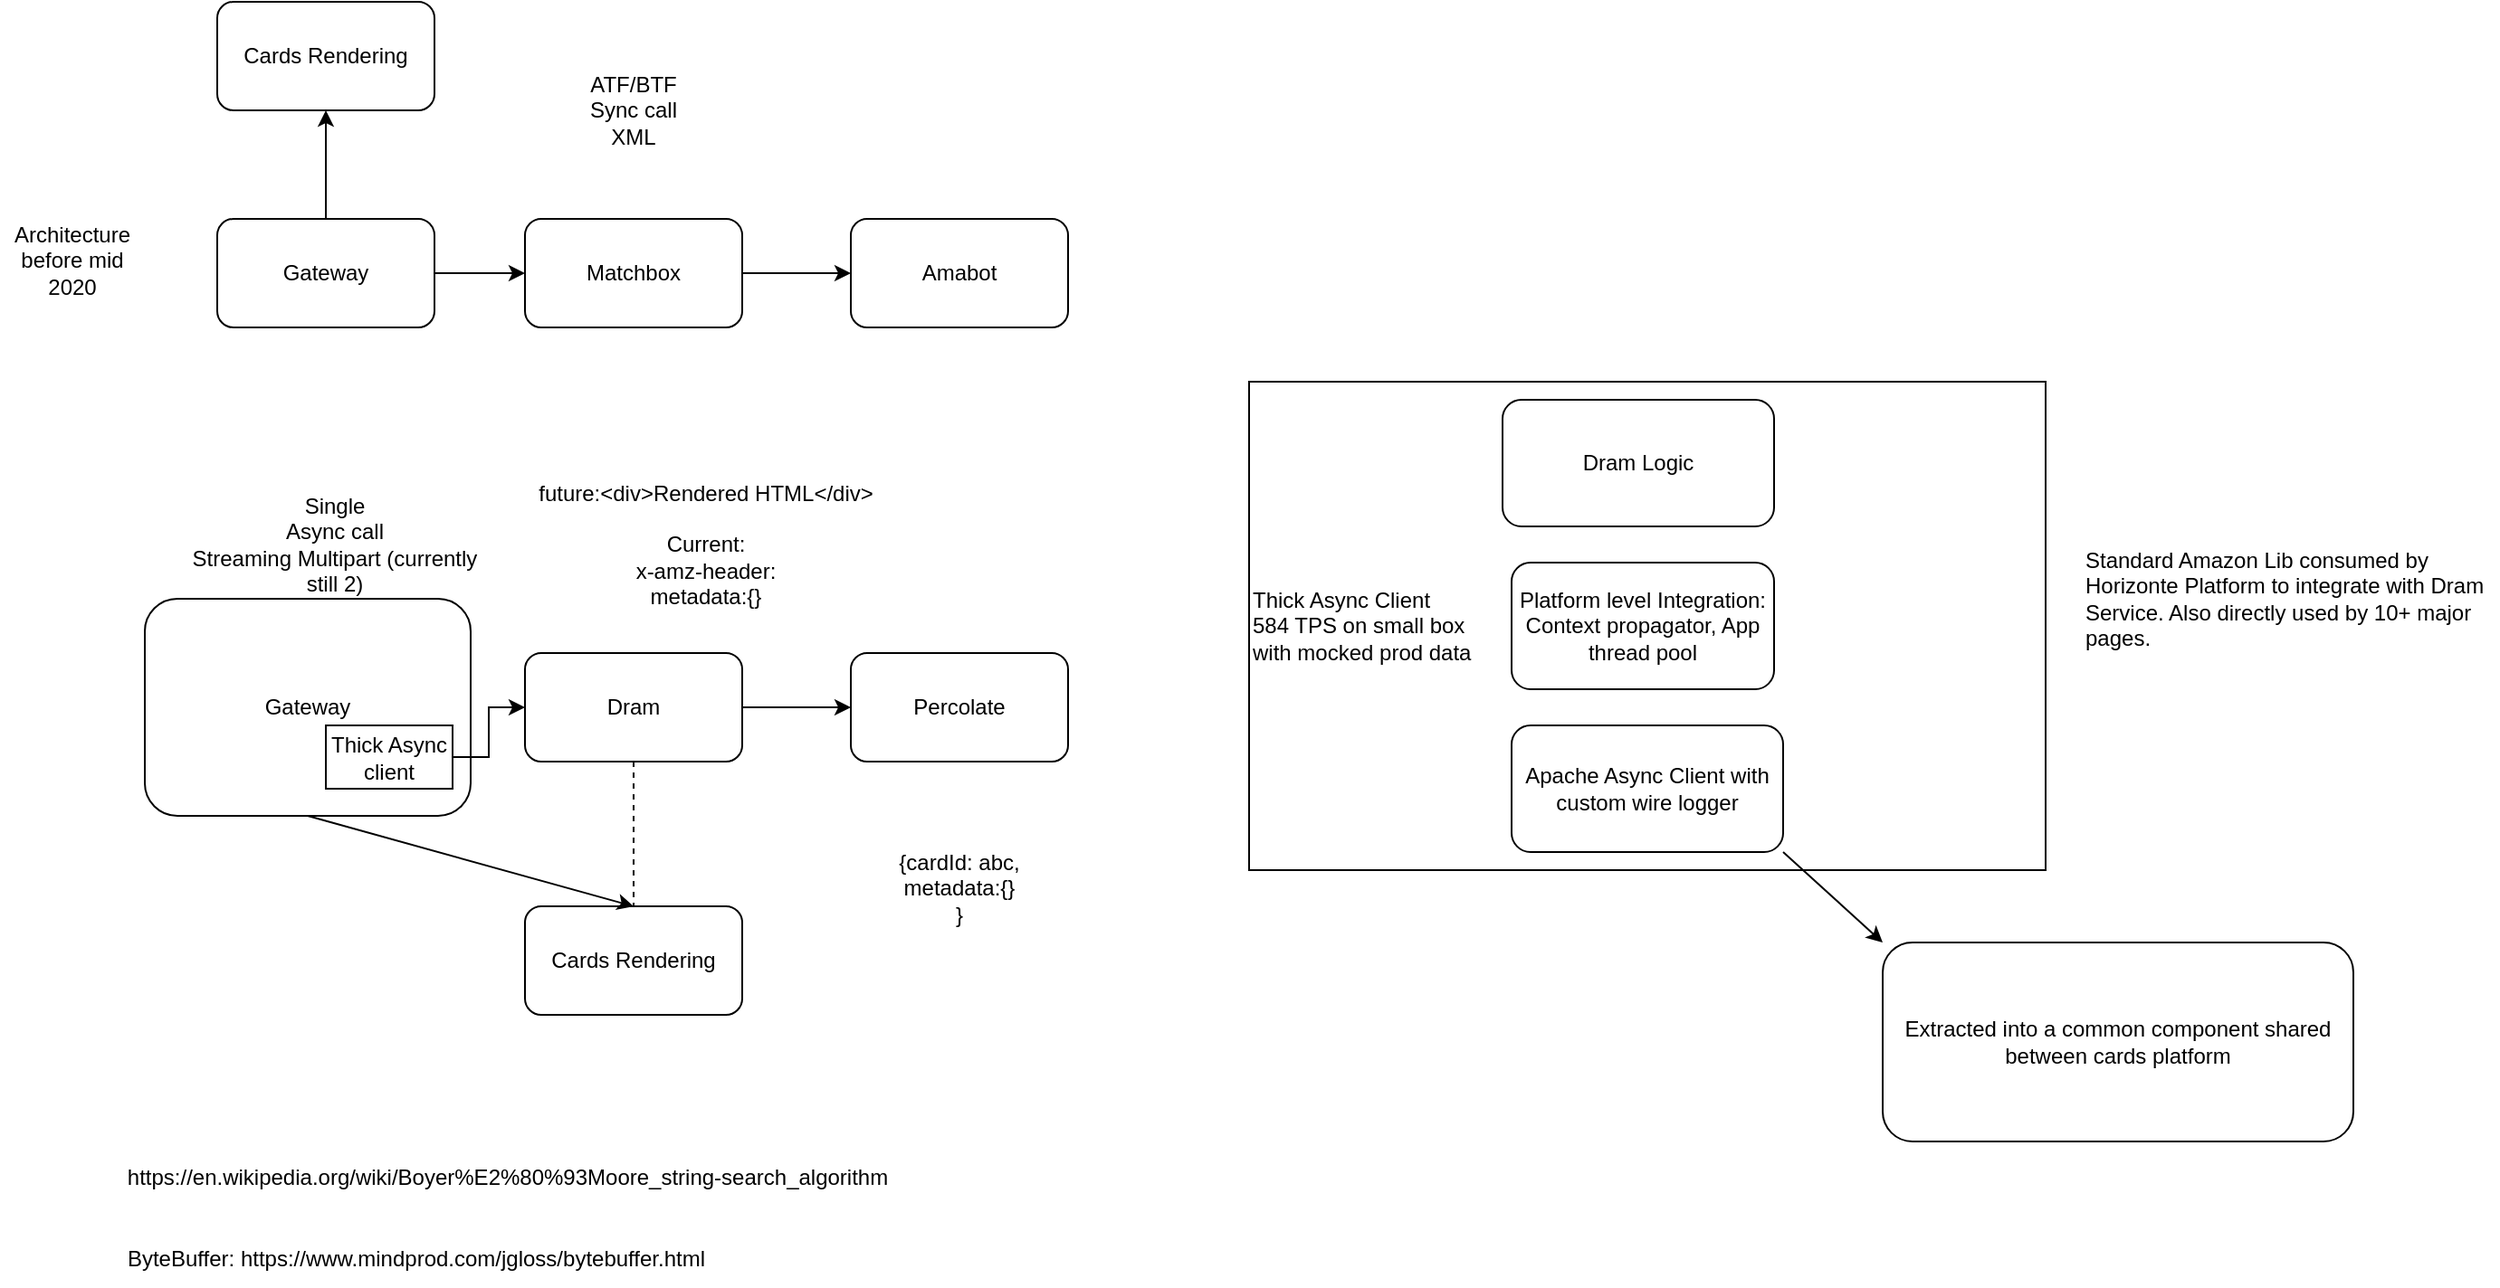 <mxfile version="16.5.1" type="device"><diagram id="ohRF1bed4ToP6Nk3n0eI" name="Page-1"><mxGraphModel dx="1346" dy="815" grid="1" gridSize="10" guides="1" tooltips="1" connect="1" arrows="1" fold="1" page="1" pageScale="1" pageWidth="850" pageHeight="1100" math="0" shadow="0"><root><mxCell id="0"/><mxCell id="1" parent="0"/><mxCell id="NGY5f37MLQBiLxaLVWgL-4" value="" style="edgeStyle=orthogonalEdgeStyle;rounded=0;orthogonalLoop=1;jettySize=auto;html=1;" parent="1" source="NGY5f37MLQBiLxaLVWgL-1" target="NGY5f37MLQBiLxaLVWgL-2" edge="1"><mxGeometry relative="1" as="geometry"/></mxCell><mxCell id="NGY5f37MLQBiLxaLVWgL-1" value="Gateway" style="rounded=1;whiteSpace=wrap;html=1;" parent="1" vertex="1"><mxGeometry x="150" y="410" width="120" height="60" as="geometry"/></mxCell><mxCell id="NGY5f37MLQBiLxaLVWgL-5" value="" style="edgeStyle=orthogonalEdgeStyle;rounded=0;orthogonalLoop=1;jettySize=auto;html=1;" parent="1" source="NGY5f37MLQBiLxaLVWgL-2" target="NGY5f37MLQBiLxaLVWgL-3" edge="1"><mxGeometry relative="1" as="geometry"/></mxCell><mxCell id="NGY5f37MLQBiLxaLVWgL-2" value="Matchbox" style="rounded=1;whiteSpace=wrap;html=1;" parent="1" vertex="1"><mxGeometry x="320" y="410" width="120" height="60" as="geometry"/></mxCell><mxCell id="NGY5f37MLQBiLxaLVWgL-3" value="Amabot" style="rounded=1;whiteSpace=wrap;html=1;" parent="1" vertex="1"><mxGeometry x="500" y="410" width="120" height="60" as="geometry"/></mxCell><mxCell id="NGY5f37MLQBiLxaLVWgL-6" value="ATF/BTF&lt;br&gt;Sync call&lt;br&gt;XML" style="text;html=1;strokeColor=none;fillColor=none;align=center;verticalAlign=middle;whiteSpace=wrap;rounded=0;" parent="1" vertex="1"><mxGeometry x="295" y="290" width="170" height="120" as="geometry"/></mxCell><mxCell id="NGY5f37MLQBiLxaLVWgL-8" value="Gateway" style="rounded=1;whiteSpace=wrap;html=1;" parent="1" vertex="1"><mxGeometry x="110" y="620" width="180" height="120" as="geometry"/></mxCell><mxCell id="NGY5f37MLQBiLxaLVWgL-9" value="" style="edgeStyle=orthogonalEdgeStyle;rounded=0;orthogonalLoop=1;jettySize=auto;html=1;" parent="1" source="NGY5f37MLQBiLxaLVWgL-10" target="NGY5f37MLQBiLxaLVWgL-11" edge="1"><mxGeometry relative="1" as="geometry"/></mxCell><mxCell id="NGY5f37MLQBiLxaLVWgL-10" value="Dram" style="rounded=1;whiteSpace=wrap;html=1;" parent="1" vertex="1"><mxGeometry x="320" y="650" width="120" height="60" as="geometry"/></mxCell><mxCell id="NGY5f37MLQBiLxaLVWgL-11" value="Percolate" style="rounded=1;whiteSpace=wrap;html=1;" parent="1" vertex="1"><mxGeometry x="500" y="650" width="120" height="60" as="geometry"/></mxCell><mxCell id="NGY5f37MLQBiLxaLVWgL-12" value="" style="endArrow=none;dashed=1;html=1;exitX=0.5;exitY=1;exitDx=0;exitDy=0;" parent="1" source="NGY5f37MLQBiLxaLVWgL-10" target="NGY5f37MLQBiLxaLVWgL-13" edge="1"><mxGeometry width="50" height="50" relative="1" as="geometry"><mxPoint x="400" y="610" as="sourcePoint"/><mxPoint x="380" y="780" as="targetPoint"/></mxGeometry></mxCell><mxCell id="NGY5f37MLQBiLxaLVWgL-13" value="Cards Rendering" style="rounded=1;whiteSpace=wrap;html=1;" parent="1" vertex="1"><mxGeometry x="320" y="790" width="120" height="60" as="geometry"/></mxCell><mxCell id="NGY5f37MLQBiLxaLVWgL-14" value="Single&lt;br&gt;Async call&lt;br&gt;Streaming Multipart (currently still 2)" style="text;html=1;strokeColor=none;fillColor=none;align=center;verticalAlign=middle;whiteSpace=wrap;rounded=0;" parent="1" vertex="1"><mxGeometry x="130" y="530" width="170" height="120" as="geometry"/></mxCell><mxCell id="NGY5f37MLQBiLxaLVWgL-15" value="Cards Rendering" style="rounded=1;whiteSpace=wrap;html=1;" parent="1" vertex="1"><mxGeometry x="150" y="290" width="120" height="60" as="geometry"/></mxCell><mxCell id="NGY5f37MLQBiLxaLVWgL-17" value="" style="endArrow=classic;html=1;exitX=0.5;exitY=0;exitDx=0;exitDy=0;entryX=0.5;entryY=1;entryDx=0;entryDy=0;" parent="1" source="NGY5f37MLQBiLxaLVWgL-1" target="NGY5f37MLQBiLxaLVWgL-15" edge="1"><mxGeometry width="50" height="50" relative="1" as="geometry"><mxPoint x="220" y="400" as="sourcePoint"/><mxPoint x="270" y="350" as="targetPoint"/></mxGeometry></mxCell><mxCell id="NGY5f37MLQBiLxaLVWgL-18" value="" style="endArrow=classic;html=1;exitX=0.5;exitY=1;exitDx=0;exitDy=0;entryX=0.5;entryY=0;entryDx=0;entryDy=0;" parent="1" source="NGY5f37MLQBiLxaLVWgL-8" target="NGY5f37MLQBiLxaLVWgL-13" edge="1"><mxGeometry width="50" height="50" relative="1" as="geometry"><mxPoint x="420" y="710" as="sourcePoint"/><mxPoint x="470" y="660" as="targetPoint"/></mxGeometry></mxCell><mxCell id="NGY5f37MLQBiLxaLVWgL-20" value="{cardId: abc,&lt;br&gt;metadata:{}&lt;br&gt;}" style="text;html=1;strokeColor=none;fillColor=none;align=center;verticalAlign=middle;whiteSpace=wrap;rounded=0;" parent="1" vertex="1"><mxGeometry x="495" y="710" width="130" height="140" as="geometry"/></mxCell><mxCell id="NGY5f37MLQBiLxaLVWgL-21" value="future:&amp;lt;div&amp;gt;Rendered HTML&amp;lt;/div&amp;gt;&lt;br&gt;&lt;br&gt;Current:&lt;br&gt;x-amz-header:&lt;br&gt;metadata:{}" style="text;html=1;strokeColor=none;fillColor=none;align=center;verticalAlign=middle;whiteSpace=wrap;rounded=0;" parent="1" vertex="1"><mxGeometry x="320" y="520" width="200" height="140" as="geometry"/></mxCell><mxCell id="C3TSRzUiCiWrqxUiGDEc-6" value="" style="edgeStyle=orthogonalEdgeStyle;rounded=0;orthogonalLoop=1;jettySize=auto;html=1;" edge="1" parent="1" source="NGY5f37MLQBiLxaLVWgL-22" target="NGY5f37MLQBiLxaLVWgL-10"><mxGeometry relative="1" as="geometry"/></mxCell><mxCell id="NGY5f37MLQBiLxaLVWgL-22" value="Thick Async client" style="rounded=0;whiteSpace=wrap;html=1;" parent="1" vertex="1"><mxGeometry x="210" y="690" width="70" height="35" as="geometry"/></mxCell><mxCell id="C3TSRzUiCiWrqxUiGDEc-1" value="https://en.wikipedia.org/wiki/Boyer%E2%80%93Moore_string-search_algorithm" style="text;html=1;align=center;verticalAlign=middle;resizable=0;points=[];autosize=1;strokeColor=none;fillColor=none;" vertex="1" parent="1"><mxGeometry x="90" y="930" width="440" height="20" as="geometry"/></mxCell><mxCell id="C3TSRzUiCiWrqxUiGDEc-2" value="ByteBuffer:&amp;nbsp;https://www.mindprod.com/jgloss/bytebuffer.html" style="text;html=1;strokeColor=none;fillColor=none;align=center;verticalAlign=middle;whiteSpace=wrap;rounded=0;" vertex="1" parent="1"><mxGeometry x="80" y="970" width="360" height="30" as="geometry"/></mxCell><mxCell id="C3TSRzUiCiWrqxUiGDEc-3" value="Architecture before mid 2020" style="text;html=1;strokeColor=none;fillColor=none;align=center;verticalAlign=middle;whiteSpace=wrap;rounded=0;" vertex="1" parent="1"><mxGeometry x="30" y="410" width="80" height="45" as="geometry"/></mxCell><mxCell id="C3TSRzUiCiWrqxUiGDEc-8" value="Thick Async Client&lt;br&gt;584 TPS on small box&lt;br&gt;with mocked prod data" style="rounded=0;whiteSpace=wrap;html=1;align=left;" vertex="1" parent="1"><mxGeometry x="720" y="500" width="440" height="270" as="geometry"/></mxCell><mxCell id="C3TSRzUiCiWrqxUiGDEc-9" value="Dram Logic" style="rounded=1;whiteSpace=wrap;html=1;" vertex="1" parent="1"><mxGeometry x="860" y="510" width="150" height="70" as="geometry"/></mxCell><mxCell id="C3TSRzUiCiWrqxUiGDEc-10" value="Platform level Integration: Context propagator, App thread pool" style="rounded=1;whiteSpace=wrap;html=1;" vertex="1" parent="1"><mxGeometry x="865" y="600" width="145" height="70" as="geometry"/></mxCell><mxCell id="C3TSRzUiCiWrqxUiGDEc-11" value="Apache Async Client with custom wire logger" style="rounded=1;whiteSpace=wrap;html=1;" vertex="1" parent="1"><mxGeometry x="865" y="690" width="150" height="70" as="geometry"/></mxCell><mxCell id="C3TSRzUiCiWrqxUiGDEc-12" value="Standard Amazon Lib consumed by Horizonte Platform to integrate with Dram Service. Also directly used by 10+ major pages.&amp;nbsp;" style="text;html=1;strokeColor=none;fillColor=none;align=left;verticalAlign=middle;whiteSpace=wrap;rounded=0;" vertex="1" parent="1"><mxGeometry x="1180" y="530" width="230" height="180" as="geometry"/></mxCell><mxCell id="C3TSRzUiCiWrqxUiGDEc-13" value="Extracted into a common component shared between cards platform" style="rounded=1;whiteSpace=wrap;html=1;" vertex="1" parent="1"><mxGeometry x="1070" y="810" width="260" height="110" as="geometry"/></mxCell><mxCell id="C3TSRzUiCiWrqxUiGDEc-14" value="" style="endArrow=classic;html=1;rounded=0;exitX=1;exitY=1;exitDx=0;exitDy=0;entryX=0;entryY=0;entryDx=0;entryDy=0;" edge="1" parent="1" source="C3TSRzUiCiWrqxUiGDEc-11" target="C3TSRzUiCiWrqxUiGDEc-13"><mxGeometry width="50" height="50" relative="1" as="geometry"><mxPoint x="840" y="700" as="sourcePoint"/><mxPoint x="890" y="650" as="targetPoint"/></mxGeometry></mxCell></root></mxGraphModel></diagram></mxfile>